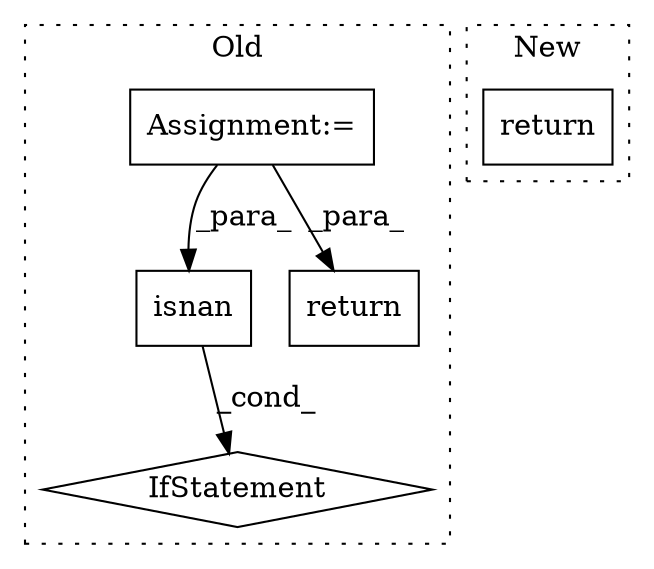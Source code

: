 digraph G {
subgraph cluster0 {
1 [label="isnan" a="32" s="5959,5987" l="6,1" shape="box"];
3 [label="IfStatement" a="25" s="5949,6041" l="4,2" shape="diamond"];
4 [label="Assignment:=" a="7" s="5819" l="1" shape="box"];
5 [label="return" a="41" s="6143" l="7" shape="box"];
label = "Old";
style="dotted";
}
subgraph cluster1 {
2 [label="return" a="41" s="6087" l="7" shape="box"];
label = "New";
style="dotted";
}
1 -> 3 [label="_cond_"];
4 -> 1 [label="_para_"];
4 -> 5 [label="_para_"];
}